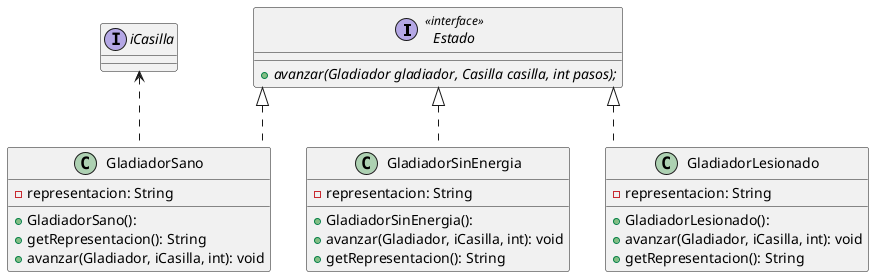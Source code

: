 @startuml

skinparam linetype ortho

interface Estado <<interface>> {
    {abstract} + avanzar(Gladiador gladiador, Casilla casilla, int pasos);
}
class GladiadorSano {
  + GladiadorSano():
  - representacion: String
  + getRepresentacion(): String
  + avanzar(Gladiador, iCasilla, int): void
}

interface iCasilla

iCasilla <.- GladiadorSano

skinparam linetype ortho

class GladiadorSinEnergia {
  + GladiadorSinEnergia():
  - representacion: String
  + avanzar(Gladiador, iCasilla, int): void
  + getRepresentacion(): String
}
class GladiadorLesionado {
  + GladiadorLesionado():
  - representacion: String
  + avanzar(Gladiador, iCasilla, int): void
  + getRepresentacion(): String
}

Estado <|.. GladiadorSano
Estado <|.. GladiadorSinEnergia
Estado <|.. GladiadorLesionado



@enduml